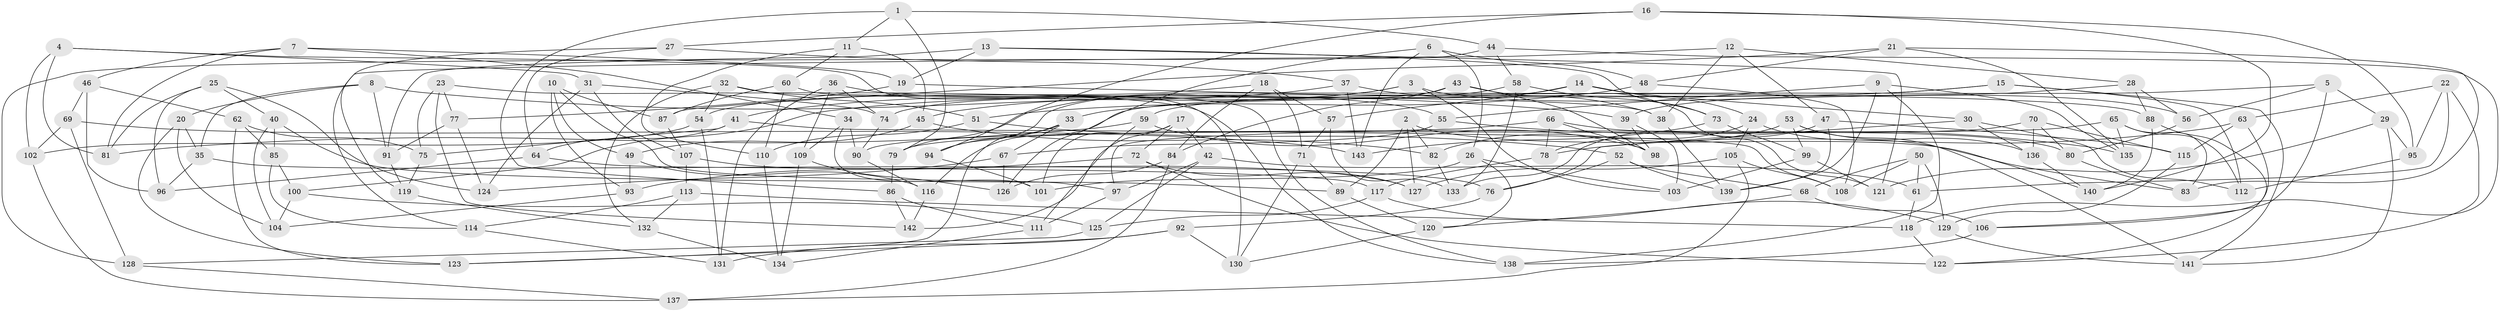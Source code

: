 // coarse degree distribution, {8: 0.16901408450704225, 4: 0.38028169014084506, 6: 0.2676056338028169, 14: 0.014084507042253521, 7: 0.056338028169014086, 5: 0.056338028169014086, 9: 0.014084507042253521, 12: 0.014084507042253521, 3: 0.014084507042253521, 10: 0.014084507042253521}
// Generated by graph-tools (version 1.1) at 2025/20/03/04/25 18:20:51]
// undirected, 143 vertices, 286 edges
graph export_dot {
graph [start="1"]
  node [color=gray90,style=filled];
  1;
  2;
  3;
  4;
  5;
  6;
  7;
  8;
  9;
  10;
  11;
  12;
  13;
  14;
  15;
  16;
  17;
  18;
  19;
  20;
  21;
  22;
  23;
  24;
  25;
  26;
  27;
  28;
  29;
  30;
  31;
  32;
  33;
  34;
  35;
  36;
  37;
  38;
  39;
  40;
  41;
  42;
  43;
  44;
  45;
  46;
  47;
  48;
  49;
  50;
  51;
  52;
  53;
  54;
  55;
  56;
  57;
  58;
  59;
  60;
  61;
  62;
  63;
  64;
  65;
  66;
  67;
  68;
  69;
  70;
  71;
  72;
  73;
  74;
  75;
  76;
  77;
  78;
  79;
  80;
  81;
  82;
  83;
  84;
  85;
  86;
  87;
  88;
  89;
  90;
  91;
  92;
  93;
  94;
  95;
  96;
  97;
  98;
  99;
  100;
  101;
  102;
  103;
  104;
  105;
  106;
  107;
  108;
  109;
  110;
  111;
  112;
  113;
  114;
  115;
  116;
  117;
  118;
  119;
  120;
  121;
  122;
  123;
  124;
  125;
  126;
  127;
  128;
  129;
  130;
  131;
  132;
  133;
  134;
  135;
  136;
  137;
  138;
  139;
  140;
  141;
  142;
  143;
  1 -- 86;
  1 -- 11;
  1 -- 79;
  1 -- 44;
  2 -- 82;
  2 -- 83;
  2 -- 127;
  2 -- 89;
  3 -- 79;
  3 -- 45;
  3 -- 56;
  3 -- 103;
  4 -- 130;
  4 -- 81;
  4 -- 31;
  4 -- 102;
  5 -- 29;
  5 -- 116;
  5 -- 56;
  5 -- 106;
  6 -- 26;
  6 -- 143;
  6 -- 126;
  6 -- 48;
  7 -- 34;
  7 -- 19;
  7 -- 81;
  7 -- 46;
  8 -- 20;
  8 -- 35;
  8 -- 39;
  8 -- 91;
  9 -- 55;
  9 -- 138;
  9 -- 135;
  9 -- 139;
  10 -- 93;
  10 -- 49;
  10 -- 97;
  10 -- 87;
  11 -- 110;
  11 -- 60;
  11 -- 45;
  12 -- 114;
  12 -- 47;
  12 -- 38;
  12 -- 28;
  13 -- 19;
  13 -- 121;
  13 -- 73;
  13 -- 91;
  14 -- 30;
  14 -- 24;
  14 -- 57;
  14 -- 59;
  15 -- 141;
  15 -- 33;
  15 -- 112;
  15 -- 100;
  16 -- 27;
  16 -- 140;
  16 -- 95;
  16 -- 94;
  17 -- 42;
  17 -- 72;
  17 -- 142;
  17 -- 101;
  18 -- 54;
  18 -- 57;
  18 -- 84;
  18 -- 71;
  19 -- 88;
  19 -- 77;
  20 -- 35;
  20 -- 104;
  20 -- 123;
  21 -- 135;
  21 -- 48;
  21 -- 87;
  21 -- 83;
  22 -- 122;
  22 -- 95;
  22 -- 61;
  22 -- 63;
  23 -- 77;
  23 -- 75;
  23 -- 142;
  23 -- 138;
  24 -- 78;
  24 -- 140;
  24 -- 105;
  25 -- 124;
  25 -- 96;
  25 -- 40;
  25 -- 81;
  26 -- 120;
  26 -- 103;
  26 -- 101;
  27 -- 64;
  27 -- 37;
  27 -- 119;
  28 -- 88;
  28 -- 56;
  28 -- 39;
  29 -- 95;
  29 -- 141;
  29 -- 121;
  30 -- 112;
  30 -- 76;
  30 -- 136;
  31 -- 74;
  31 -- 107;
  31 -- 124;
  32 -- 51;
  32 -- 54;
  32 -- 132;
  32 -- 38;
  33 -- 94;
  33 -- 67;
  33 -- 123;
  34 -- 109;
  34 -- 90;
  34 -- 101;
  35 -- 76;
  35 -- 96;
  36 -- 74;
  36 -- 55;
  36 -- 131;
  36 -- 109;
  37 -- 41;
  37 -- 38;
  37 -- 143;
  38 -- 139;
  39 -- 103;
  39 -- 98;
  40 -- 104;
  40 -- 85;
  40 -- 89;
  41 -- 64;
  41 -- 108;
  41 -- 75;
  42 -- 125;
  42 -- 61;
  42 -- 97;
  43 -- 84;
  43 -- 74;
  43 -- 98;
  43 -- 121;
  44 -- 128;
  44 -- 58;
  44 -- 118;
  45 -- 49;
  45 -- 82;
  46 -- 96;
  46 -- 62;
  46 -- 69;
  47 -- 133;
  47 -- 139;
  47 -- 115;
  48 -- 51;
  48 -- 108;
  49 -- 93;
  49 -- 116;
  50 -- 129;
  50 -- 68;
  50 -- 108;
  50 -- 61;
  51 -- 110;
  51 -- 52;
  52 -- 76;
  52 -- 68;
  52 -- 139;
  53 -- 141;
  53 -- 82;
  53 -- 136;
  53 -- 99;
  54 -- 102;
  54 -- 131;
  55 -- 67;
  55 -- 135;
  56 -- 80;
  57 -- 133;
  57 -- 71;
  58 -- 94;
  58 -- 73;
  58 -- 133;
  59 -- 81;
  59 -- 111;
  59 -- 98;
  60 -- 138;
  60 -- 87;
  60 -- 110;
  61 -- 118;
  62 -- 75;
  62 -- 123;
  62 -- 85;
  63 -- 115;
  63 -- 106;
  63 -- 78;
  64 -- 96;
  64 -- 117;
  65 -- 79;
  65 -- 135;
  65 -- 83;
  65 -- 112;
  66 -- 97;
  66 -- 80;
  66 -- 98;
  66 -- 78;
  67 -- 124;
  67 -- 126;
  68 -- 106;
  68 -- 120;
  69 -- 143;
  69 -- 128;
  69 -- 102;
  70 -- 80;
  70 -- 136;
  70 -- 90;
  70 -- 115;
  71 -- 89;
  71 -- 130;
  72 -- 93;
  72 -- 122;
  72 -- 127;
  73 -- 99;
  73 -- 143;
  74 -- 90;
  75 -- 119;
  76 -- 92;
  77 -- 124;
  77 -- 91;
  78 -- 117;
  79 -- 86;
  80 -- 83;
  82 -- 133;
  84 -- 137;
  84 -- 126;
  85 -- 114;
  85 -- 100;
  86 -- 111;
  86 -- 142;
  87 -- 107;
  88 -- 122;
  88 -- 140;
  89 -- 120;
  90 -- 116;
  91 -- 119;
  92 -- 123;
  92 -- 130;
  92 -- 131;
  93 -- 104;
  94 -- 101;
  95 -- 112;
  97 -- 111;
  99 -- 121;
  99 -- 103;
  100 -- 104;
  100 -- 125;
  102 -- 137;
  105 -- 137;
  105 -- 108;
  105 -- 127;
  106 -- 138;
  107 -- 127;
  107 -- 113;
  109 -- 126;
  109 -- 134;
  110 -- 134;
  111 -- 134;
  113 -- 132;
  113 -- 114;
  113 -- 118;
  114 -- 131;
  115 -- 129;
  116 -- 142;
  117 -- 129;
  117 -- 125;
  118 -- 122;
  119 -- 132;
  120 -- 130;
  125 -- 128;
  128 -- 137;
  129 -- 141;
  132 -- 134;
  136 -- 140;
}
